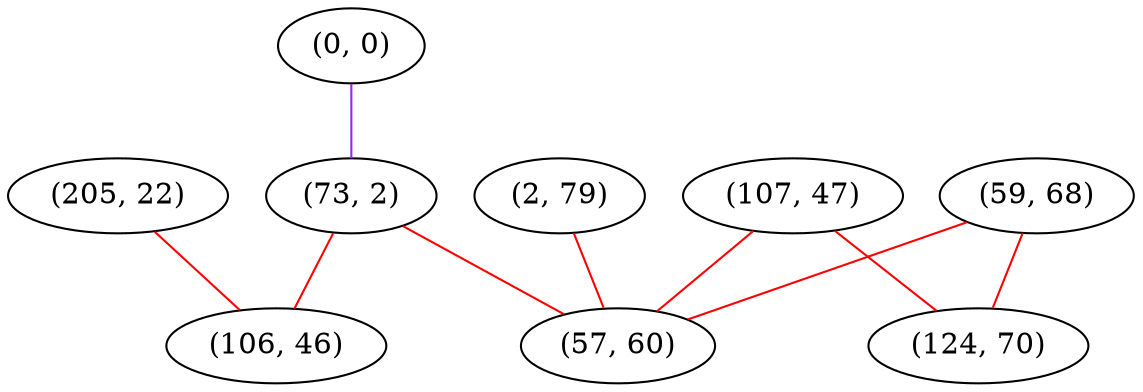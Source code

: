 graph "" {
"(205, 22)";
"(0, 0)";
"(73, 2)";
"(106, 46)";
"(59, 68)";
"(2, 79)";
"(107, 47)";
"(124, 70)";
"(57, 60)";
"(205, 22)" -- "(106, 46)"  [color=red, key=0, weight=1];
"(0, 0)" -- "(73, 2)"  [color=purple, key=0, weight=4];
"(73, 2)" -- "(106, 46)"  [color=red, key=0, weight=1];
"(73, 2)" -- "(57, 60)"  [color=red, key=0, weight=1];
"(59, 68)" -- "(124, 70)"  [color=red, key=0, weight=1];
"(59, 68)" -- "(57, 60)"  [color=red, key=0, weight=1];
"(2, 79)" -- "(57, 60)"  [color=red, key=0, weight=1];
"(107, 47)" -- "(124, 70)"  [color=red, key=0, weight=1];
"(107, 47)" -- "(57, 60)"  [color=red, key=0, weight=1];
}
